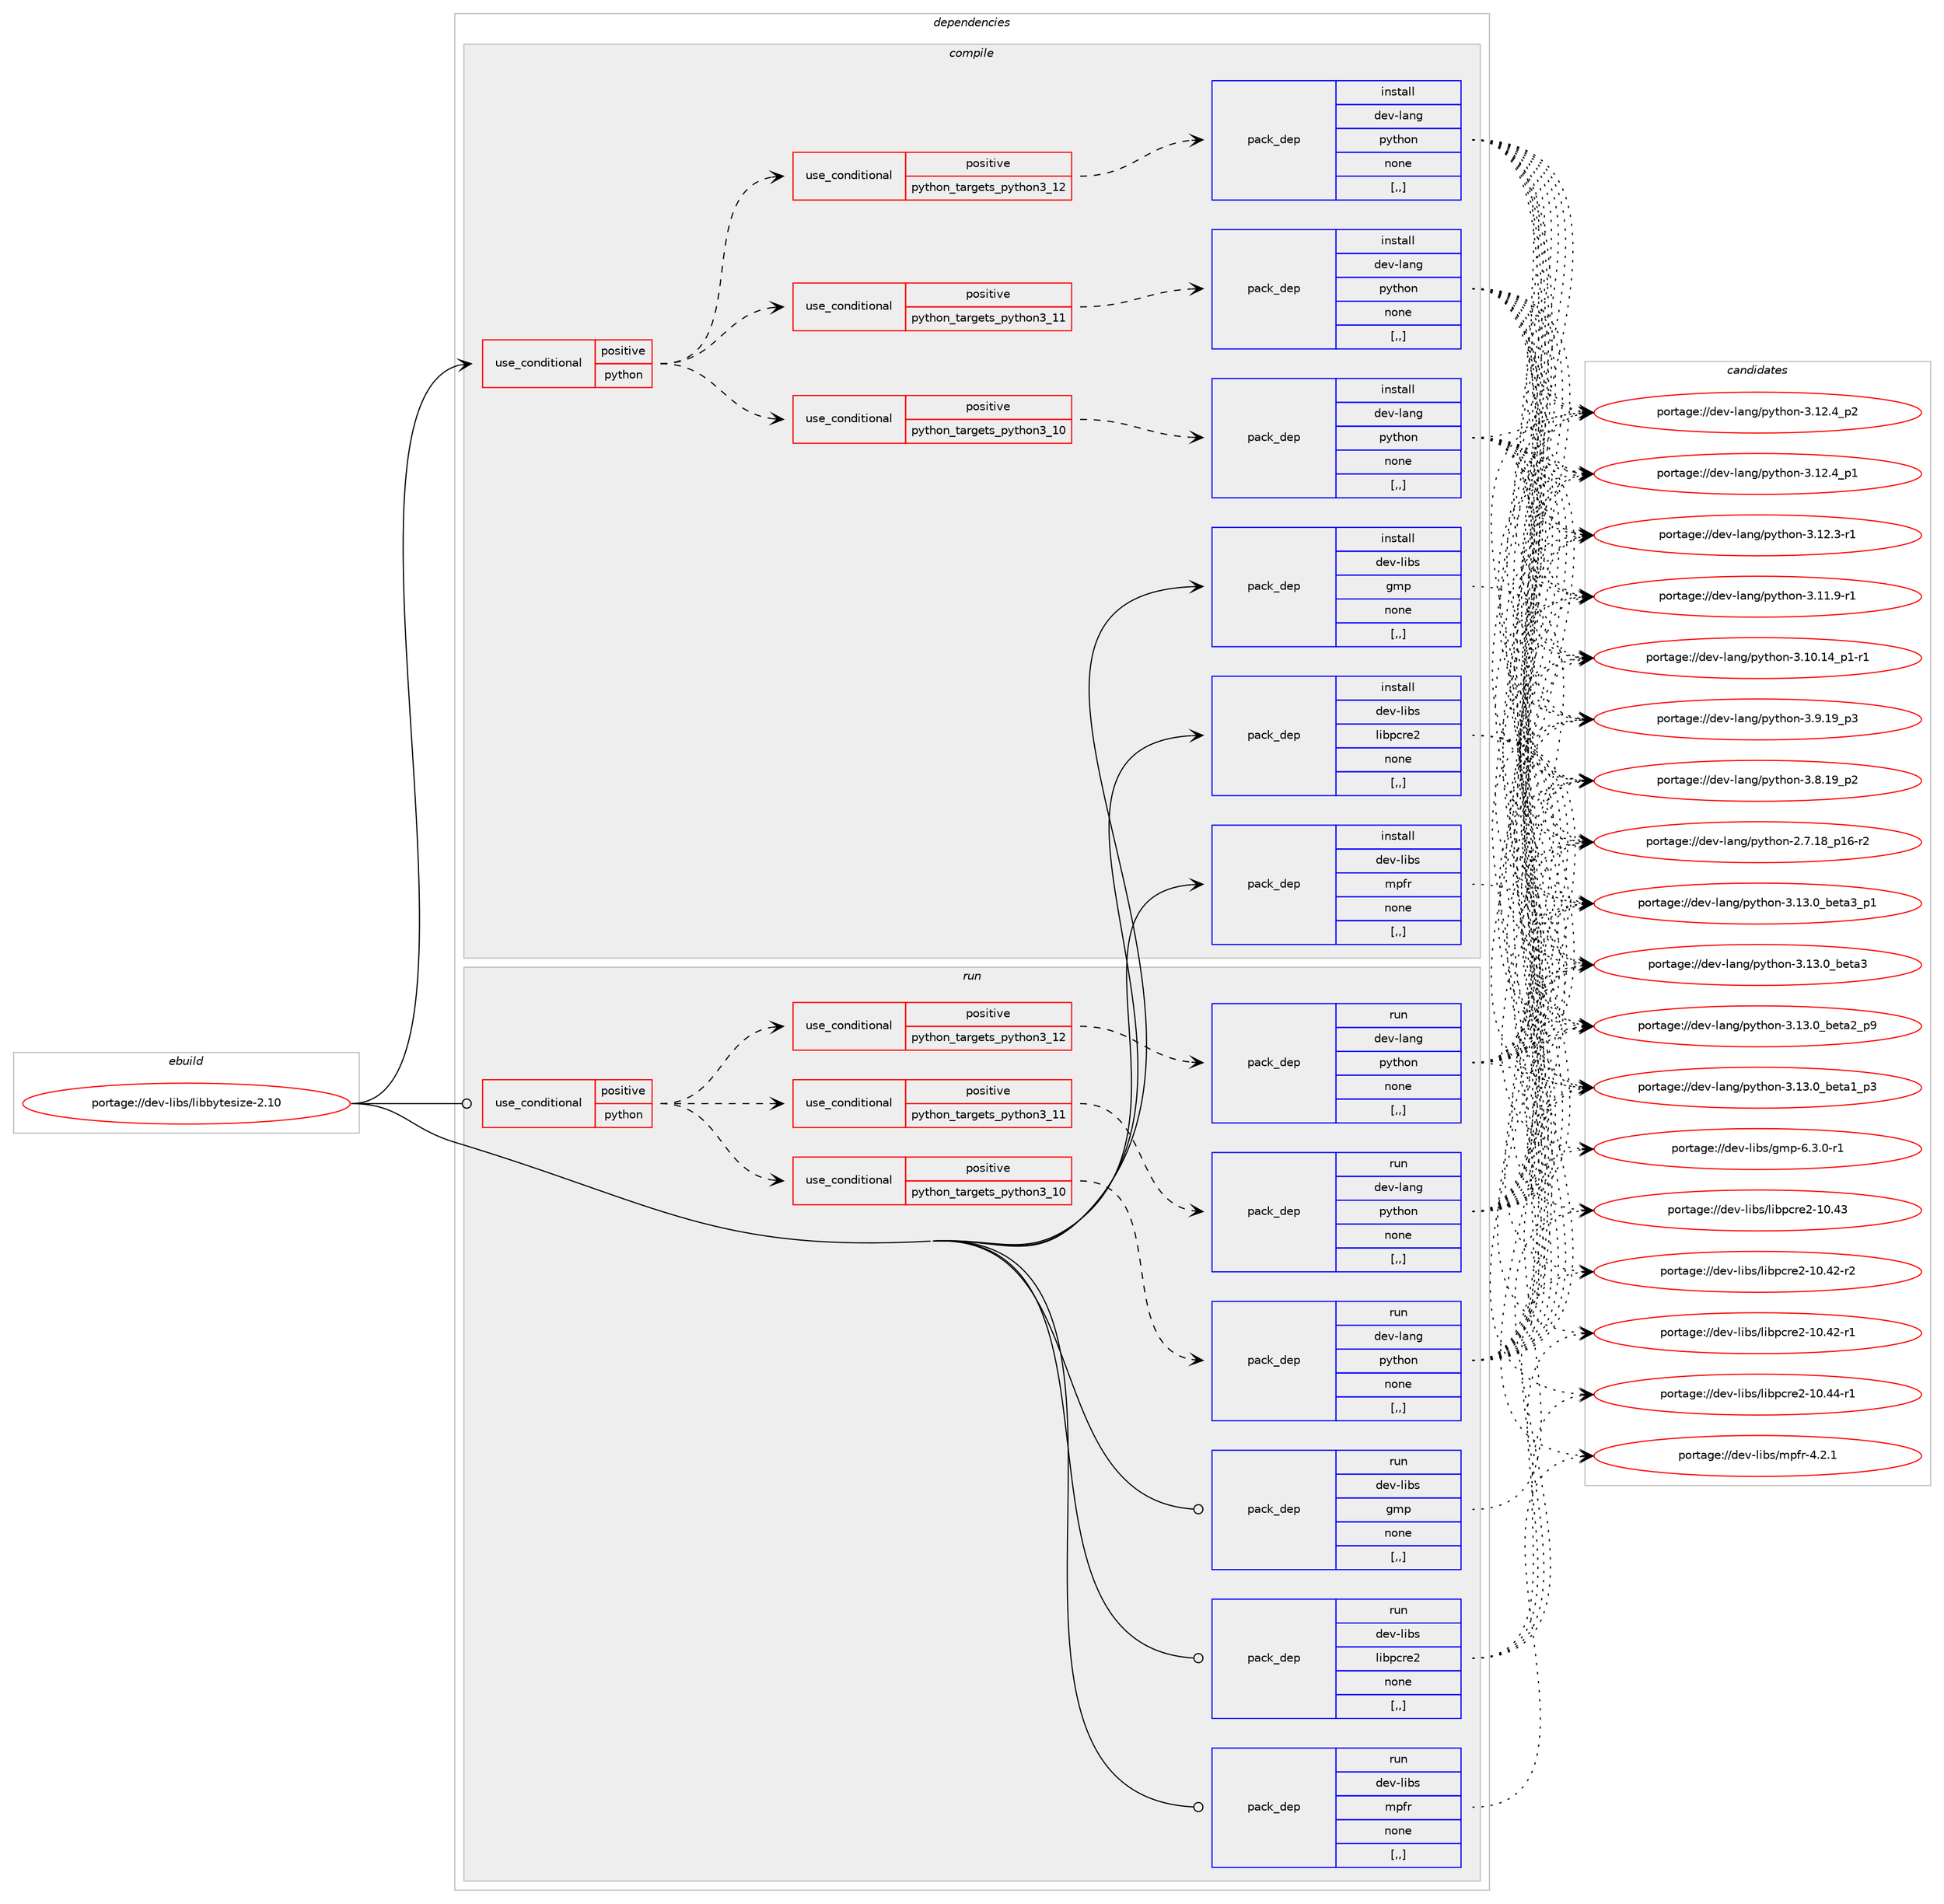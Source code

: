 digraph prolog {

# *************
# Graph options
# *************

newrank=true;
concentrate=true;
compound=true;
graph [rankdir=LR,fontname=Helvetica,fontsize=10,ranksep=1.5];#, ranksep=2.5, nodesep=0.2];
edge  [arrowhead=vee];
node  [fontname=Helvetica,fontsize=10];

# **********
# The ebuild
# **********

subgraph cluster_leftcol {
color=gray;
label=<<i>ebuild</i>>;
id [label="portage://dev-libs/libbytesize-2.10", color=red, width=4, href="../dev-libs/libbytesize-2.10.svg"];
}

# ****************
# The dependencies
# ****************

subgraph cluster_midcol {
color=gray;
label=<<i>dependencies</i>>;
subgraph cluster_compile {
fillcolor="#eeeeee";
style=filled;
label=<<i>compile</i>>;
subgraph cond26589 {
dependency108921 [label=<<TABLE BORDER="0" CELLBORDER="1" CELLSPACING="0" CELLPADDING="4"><TR><TD ROWSPAN="3" CELLPADDING="10">use_conditional</TD></TR><TR><TD>positive</TD></TR><TR><TD>python</TD></TR></TABLE>>, shape=none, color=red];
subgraph cond26590 {
dependency108922 [label=<<TABLE BORDER="0" CELLBORDER="1" CELLSPACING="0" CELLPADDING="4"><TR><TD ROWSPAN="3" CELLPADDING="10">use_conditional</TD></TR><TR><TD>positive</TD></TR><TR><TD>python_targets_python3_10</TD></TR></TABLE>>, shape=none, color=red];
subgraph pack81144 {
dependency108923 [label=<<TABLE BORDER="0" CELLBORDER="1" CELLSPACING="0" CELLPADDING="4" WIDTH="220"><TR><TD ROWSPAN="6" CELLPADDING="30">pack_dep</TD></TR><TR><TD WIDTH="110">install</TD></TR><TR><TD>dev-lang</TD></TR><TR><TD>python</TD></TR><TR><TD>none</TD></TR><TR><TD>[,,]</TD></TR></TABLE>>, shape=none, color=blue];
}
dependency108922:e -> dependency108923:w [weight=20,style="dashed",arrowhead="vee"];
}
dependency108921:e -> dependency108922:w [weight=20,style="dashed",arrowhead="vee"];
subgraph cond26591 {
dependency108924 [label=<<TABLE BORDER="0" CELLBORDER="1" CELLSPACING="0" CELLPADDING="4"><TR><TD ROWSPAN="3" CELLPADDING="10">use_conditional</TD></TR><TR><TD>positive</TD></TR><TR><TD>python_targets_python3_11</TD></TR></TABLE>>, shape=none, color=red];
subgraph pack81145 {
dependency108925 [label=<<TABLE BORDER="0" CELLBORDER="1" CELLSPACING="0" CELLPADDING="4" WIDTH="220"><TR><TD ROWSPAN="6" CELLPADDING="30">pack_dep</TD></TR><TR><TD WIDTH="110">install</TD></TR><TR><TD>dev-lang</TD></TR><TR><TD>python</TD></TR><TR><TD>none</TD></TR><TR><TD>[,,]</TD></TR></TABLE>>, shape=none, color=blue];
}
dependency108924:e -> dependency108925:w [weight=20,style="dashed",arrowhead="vee"];
}
dependency108921:e -> dependency108924:w [weight=20,style="dashed",arrowhead="vee"];
subgraph cond26592 {
dependency108926 [label=<<TABLE BORDER="0" CELLBORDER="1" CELLSPACING="0" CELLPADDING="4"><TR><TD ROWSPAN="3" CELLPADDING="10">use_conditional</TD></TR><TR><TD>positive</TD></TR><TR><TD>python_targets_python3_12</TD></TR></TABLE>>, shape=none, color=red];
subgraph pack81146 {
dependency108927 [label=<<TABLE BORDER="0" CELLBORDER="1" CELLSPACING="0" CELLPADDING="4" WIDTH="220"><TR><TD ROWSPAN="6" CELLPADDING="30">pack_dep</TD></TR><TR><TD WIDTH="110">install</TD></TR><TR><TD>dev-lang</TD></TR><TR><TD>python</TD></TR><TR><TD>none</TD></TR><TR><TD>[,,]</TD></TR></TABLE>>, shape=none, color=blue];
}
dependency108926:e -> dependency108927:w [weight=20,style="dashed",arrowhead="vee"];
}
dependency108921:e -> dependency108926:w [weight=20,style="dashed",arrowhead="vee"];
}
id:e -> dependency108921:w [weight=20,style="solid",arrowhead="vee"];
subgraph pack81147 {
dependency108928 [label=<<TABLE BORDER="0" CELLBORDER="1" CELLSPACING="0" CELLPADDING="4" WIDTH="220"><TR><TD ROWSPAN="6" CELLPADDING="30">pack_dep</TD></TR><TR><TD WIDTH="110">install</TD></TR><TR><TD>dev-libs</TD></TR><TR><TD>gmp</TD></TR><TR><TD>none</TD></TR><TR><TD>[,,]</TD></TR></TABLE>>, shape=none, color=blue];
}
id:e -> dependency108928:w [weight=20,style="solid",arrowhead="vee"];
subgraph pack81148 {
dependency108929 [label=<<TABLE BORDER="0" CELLBORDER="1" CELLSPACING="0" CELLPADDING="4" WIDTH="220"><TR><TD ROWSPAN="6" CELLPADDING="30">pack_dep</TD></TR><TR><TD WIDTH="110">install</TD></TR><TR><TD>dev-libs</TD></TR><TR><TD>libpcre2</TD></TR><TR><TD>none</TD></TR><TR><TD>[,,]</TD></TR></TABLE>>, shape=none, color=blue];
}
id:e -> dependency108929:w [weight=20,style="solid",arrowhead="vee"];
subgraph pack81149 {
dependency108930 [label=<<TABLE BORDER="0" CELLBORDER="1" CELLSPACING="0" CELLPADDING="4" WIDTH="220"><TR><TD ROWSPAN="6" CELLPADDING="30">pack_dep</TD></TR><TR><TD WIDTH="110">install</TD></TR><TR><TD>dev-libs</TD></TR><TR><TD>mpfr</TD></TR><TR><TD>none</TD></TR><TR><TD>[,,]</TD></TR></TABLE>>, shape=none, color=blue];
}
id:e -> dependency108930:w [weight=20,style="solid",arrowhead="vee"];
}
subgraph cluster_compileandrun {
fillcolor="#eeeeee";
style=filled;
label=<<i>compile and run</i>>;
}
subgraph cluster_run {
fillcolor="#eeeeee";
style=filled;
label=<<i>run</i>>;
subgraph cond26593 {
dependency108931 [label=<<TABLE BORDER="0" CELLBORDER="1" CELLSPACING="0" CELLPADDING="4"><TR><TD ROWSPAN="3" CELLPADDING="10">use_conditional</TD></TR><TR><TD>positive</TD></TR><TR><TD>python</TD></TR></TABLE>>, shape=none, color=red];
subgraph cond26594 {
dependency108932 [label=<<TABLE BORDER="0" CELLBORDER="1" CELLSPACING="0" CELLPADDING="4"><TR><TD ROWSPAN="3" CELLPADDING="10">use_conditional</TD></TR><TR><TD>positive</TD></TR><TR><TD>python_targets_python3_10</TD></TR></TABLE>>, shape=none, color=red];
subgraph pack81150 {
dependency108933 [label=<<TABLE BORDER="0" CELLBORDER="1" CELLSPACING="0" CELLPADDING="4" WIDTH="220"><TR><TD ROWSPAN="6" CELLPADDING="30">pack_dep</TD></TR><TR><TD WIDTH="110">run</TD></TR><TR><TD>dev-lang</TD></TR><TR><TD>python</TD></TR><TR><TD>none</TD></TR><TR><TD>[,,]</TD></TR></TABLE>>, shape=none, color=blue];
}
dependency108932:e -> dependency108933:w [weight=20,style="dashed",arrowhead="vee"];
}
dependency108931:e -> dependency108932:w [weight=20,style="dashed",arrowhead="vee"];
subgraph cond26595 {
dependency108934 [label=<<TABLE BORDER="0" CELLBORDER="1" CELLSPACING="0" CELLPADDING="4"><TR><TD ROWSPAN="3" CELLPADDING="10">use_conditional</TD></TR><TR><TD>positive</TD></TR><TR><TD>python_targets_python3_11</TD></TR></TABLE>>, shape=none, color=red];
subgraph pack81151 {
dependency108935 [label=<<TABLE BORDER="0" CELLBORDER="1" CELLSPACING="0" CELLPADDING="4" WIDTH="220"><TR><TD ROWSPAN="6" CELLPADDING="30">pack_dep</TD></TR><TR><TD WIDTH="110">run</TD></TR><TR><TD>dev-lang</TD></TR><TR><TD>python</TD></TR><TR><TD>none</TD></TR><TR><TD>[,,]</TD></TR></TABLE>>, shape=none, color=blue];
}
dependency108934:e -> dependency108935:w [weight=20,style="dashed",arrowhead="vee"];
}
dependency108931:e -> dependency108934:w [weight=20,style="dashed",arrowhead="vee"];
subgraph cond26596 {
dependency108936 [label=<<TABLE BORDER="0" CELLBORDER="1" CELLSPACING="0" CELLPADDING="4"><TR><TD ROWSPAN="3" CELLPADDING="10">use_conditional</TD></TR><TR><TD>positive</TD></TR><TR><TD>python_targets_python3_12</TD></TR></TABLE>>, shape=none, color=red];
subgraph pack81152 {
dependency108937 [label=<<TABLE BORDER="0" CELLBORDER="1" CELLSPACING="0" CELLPADDING="4" WIDTH="220"><TR><TD ROWSPAN="6" CELLPADDING="30">pack_dep</TD></TR><TR><TD WIDTH="110">run</TD></TR><TR><TD>dev-lang</TD></TR><TR><TD>python</TD></TR><TR><TD>none</TD></TR><TR><TD>[,,]</TD></TR></TABLE>>, shape=none, color=blue];
}
dependency108936:e -> dependency108937:w [weight=20,style="dashed",arrowhead="vee"];
}
dependency108931:e -> dependency108936:w [weight=20,style="dashed",arrowhead="vee"];
}
id:e -> dependency108931:w [weight=20,style="solid",arrowhead="odot"];
subgraph pack81153 {
dependency108938 [label=<<TABLE BORDER="0" CELLBORDER="1" CELLSPACING="0" CELLPADDING="4" WIDTH="220"><TR><TD ROWSPAN="6" CELLPADDING="30">pack_dep</TD></TR><TR><TD WIDTH="110">run</TD></TR><TR><TD>dev-libs</TD></TR><TR><TD>gmp</TD></TR><TR><TD>none</TD></TR><TR><TD>[,,]</TD></TR></TABLE>>, shape=none, color=blue];
}
id:e -> dependency108938:w [weight=20,style="solid",arrowhead="odot"];
subgraph pack81154 {
dependency108939 [label=<<TABLE BORDER="0" CELLBORDER="1" CELLSPACING="0" CELLPADDING="4" WIDTH="220"><TR><TD ROWSPAN="6" CELLPADDING="30">pack_dep</TD></TR><TR><TD WIDTH="110">run</TD></TR><TR><TD>dev-libs</TD></TR><TR><TD>libpcre2</TD></TR><TR><TD>none</TD></TR><TR><TD>[,,]</TD></TR></TABLE>>, shape=none, color=blue];
}
id:e -> dependency108939:w [weight=20,style="solid",arrowhead="odot"];
subgraph pack81155 {
dependency108940 [label=<<TABLE BORDER="0" CELLBORDER="1" CELLSPACING="0" CELLPADDING="4" WIDTH="220"><TR><TD ROWSPAN="6" CELLPADDING="30">pack_dep</TD></TR><TR><TD WIDTH="110">run</TD></TR><TR><TD>dev-libs</TD></TR><TR><TD>mpfr</TD></TR><TR><TD>none</TD></TR><TR><TD>[,,]</TD></TR></TABLE>>, shape=none, color=blue];
}
id:e -> dependency108940:w [weight=20,style="solid",arrowhead="odot"];
}
}

# **************
# The candidates
# **************

subgraph cluster_choices {
rank=same;
color=gray;
label=<<i>candidates</i>>;

subgraph choice81144 {
color=black;
nodesep=1;
choice10010111845108971101034711212111610411111045514649514648959810111697519511249 [label="portage://dev-lang/python-3.13.0_beta3_p1", color=red, width=4,href="../dev-lang/python-3.13.0_beta3_p1.svg"];
choice1001011184510897110103471121211161041111104551464951464895981011169751 [label="portage://dev-lang/python-3.13.0_beta3", color=red, width=4,href="../dev-lang/python-3.13.0_beta3.svg"];
choice10010111845108971101034711212111610411111045514649514648959810111697509511257 [label="portage://dev-lang/python-3.13.0_beta2_p9", color=red, width=4,href="../dev-lang/python-3.13.0_beta2_p9.svg"];
choice10010111845108971101034711212111610411111045514649514648959810111697499511251 [label="portage://dev-lang/python-3.13.0_beta1_p3", color=red, width=4,href="../dev-lang/python-3.13.0_beta1_p3.svg"];
choice100101118451089711010347112121116104111110455146495046529511250 [label="portage://dev-lang/python-3.12.4_p2", color=red, width=4,href="../dev-lang/python-3.12.4_p2.svg"];
choice100101118451089711010347112121116104111110455146495046529511249 [label="portage://dev-lang/python-3.12.4_p1", color=red, width=4,href="../dev-lang/python-3.12.4_p1.svg"];
choice100101118451089711010347112121116104111110455146495046514511449 [label="portage://dev-lang/python-3.12.3-r1", color=red, width=4,href="../dev-lang/python-3.12.3-r1.svg"];
choice100101118451089711010347112121116104111110455146494946574511449 [label="portage://dev-lang/python-3.11.9-r1", color=red, width=4,href="../dev-lang/python-3.11.9-r1.svg"];
choice100101118451089711010347112121116104111110455146494846495295112494511449 [label="portage://dev-lang/python-3.10.14_p1-r1", color=red, width=4,href="../dev-lang/python-3.10.14_p1-r1.svg"];
choice100101118451089711010347112121116104111110455146574649579511251 [label="portage://dev-lang/python-3.9.19_p3", color=red, width=4,href="../dev-lang/python-3.9.19_p3.svg"];
choice100101118451089711010347112121116104111110455146564649579511250 [label="portage://dev-lang/python-3.8.19_p2", color=red, width=4,href="../dev-lang/python-3.8.19_p2.svg"];
choice100101118451089711010347112121116104111110455046554649569511249544511450 [label="portage://dev-lang/python-2.7.18_p16-r2", color=red, width=4,href="../dev-lang/python-2.7.18_p16-r2.svg"];
dependency108923:e -> choice10010111845108971101034711212111610411111045514649514648959810111697519511249:w [style=dotted,weight="100"];
dependency108923:e -> choice1001011184510897110103471121211161041111104551464951464895981011169751:w [style=dotted,weight="100"];
dependency108923:e -> choice10010111845108971101034711212111610411111045514649514648959810111697509511257:w [style=dotted,weight="100"];
dependency108923:e -> choice10010111845108971101034711212111610411111045514649514648959810111697499511251:w [style=dotted,weight="100"];
dependency108923:e -> choice100101118451089711010347112121116104111110455146495046529511250:w [style=dotted,weight="100"];
dependency108923:e -> choice100101118451089711010347112121116104111110455146495046529511249:w [style=dotted,weight="100"];
dependency108923:e -> choice100101118451089711010347112121116104111110455146495046514511449:w [style=dotted,weight="100"];
dependency108923:e -> choice100101118451089711010347112121116104111110455146494946574511449:w [style=dotted,weight="100"];
dependency108923:e -> choice100101118451089711010347112121116104111110455146494846495295112494511449:w [style=dotted,weight="100"];
dependency108923:e -> choice100101118451089711010347112121116104111110455146574649579511251:w [style=dotted,weight="100"];
dependency108923:e -> choice100101118451089711010347112121116104111110455146564649579511250:w [style=dotted,weight="100"];
dependency108923:e -> choice100101118451089711010347112121116104111110455046554649569511249544511450:w [style=dotted,weight="100"];
}
subgraph choice81145 {
color=black;
nodesep=1;
choice10010111845108971101034711212111610411111045514649514648959810111697519511249 [label="portage://dev-lang/python-3.13.0_beta3_p1", color=red, width=4,href="../dev-lang/python-3.13.0_beta3_p1.svg"];
choice1001011184510897110103471121211161041111104551464951464895981011169751 [label="portage://dev-lang/python-3.13.0_beta3", color=red, width=4,href="../dev-lang/python-3.13.0_beta3.svg"];
choice10010111845108971101034711212111610411111045514649514648959810111697509511257 [label="portage://dev-lang/python-3.13.0_beta2_p9", color=red, width=4,href="../dev-lang/python-3.13.0_beta2_p9.svg"];
choice10010111845108971101034711212111610411111045514649514648959810111697499511251 [label="portage://dev-lang/python-3.13.0_beta1_p3", color=red, width=4,href="../dev-lang/python-3.13.0_beta1_p3.svg"];
choice100101118451089711010347112121116104111110455146495046529511250 [label="portage://dev-lang/python-3.12.4_p2", color=red, width=4,href="../dev-lang/python-3.12.4_p2.svg"];
choice100101118451089711010347112121116104111110455146495046529511249 [label="portage://dev-lang/python-3.12.4_p1", color=red, width=4,href="../dev-lang/python-3.12.4_p1.svg"];
choice100101118451089711010347112121116104111110455146495046514511449 [label="portage://dev-lang/python-3.12.3-r1", color=red, width=4,href="../dev-lang/python-3.12.3-r1.svg"];
choice100101118451089711010347112121116104111110455146494946574511449 [label="portage://dev-lang/python-3.11.9-r1", color=red, width=4,href="../dev-lang/python-3.11.9-r1.svg"];
choice100101118451089711010347112121116104111110455146494846495295112494511449 [label="portage://dev-lang/python-3.10.14_p1-r1", color=red, width=4,href="../dev-lang/python-3.10.14_p1-r1.svg"];
choice100101118451089711010347112121116104111110455146574649579511251 [label="portage://dev-lang/python-3.9.19_p3", color=red, width=4,href="../dev-lang/python-3.9.19_p3.svg"];
choice100101118451089711010347112121116104111110455146564649579511250 [label="portage://dev-lang/python-3.8.19_p2", color=red, width=4,href="../dev-lang/python-3.8.19_p2.svg"];
choice100101118451089711010347112121116104111110455046554649569511249544511450 [label="portage://dev-lang/python-2.7.18_p16-r2", color=red, width=4,href="../dev-lang/python-2.7.18_p16-r2.svg"];
dependency108925:e -> choice10010111845108971101034711212111610411111045514649514648959810111697519511249:w [style=dotted,weight="100"];
dependency108925:e -> choice1001011184510897110103471121211161041111104551464951464895981011169751:w [style=dotted,weight="100"];
dependency108925:e -> choice10010111845108971101034711212111610411111045514649514648959810111697509511257:w [style=dotted,weight="100"];
dependency108925:e -> choice10010111845108971101034711212111610411111045514649514648959810111697499511251:w [style=dotted,weight="100"];
dependency108925:e -> choice100101118451089711010347112121116104111110455146495046529511250:w [style=dotted,weight="100"];
dependency108925:e -> choice100101118451089711010347112121116104111110455146495046529511249:w [style=dotted,weight="100"];
dependency108925:e -> choice100101118451089711010347112121116104111110455146495046514511449:w [style=dotted,weight="100"];
dependency108925:e -> choice100101118451089711010347112121116104111110455146494946574511449:w [style=dotted,weight="100"];
dependency108925:e -> choice100101118451089711010347112121116104111110455146494846495295112494511449:w [style=dotted,weight="100"];
dependency108925:e -> choice100101118451089711010347112121116104111110455146574649579511251:w [style=dotted,weight="100"];
dependency108925:e -> choice100101118451089711010347112121116104111110455146564649579511250:w [style=dotted,weight="100"];
dependency108925:e -> choice100101118451089711010347112121116104111110455046554649569511249544511450:w [style=dotted,weight="100"];
}
subgraph choice81146 {
color=black;
nodesep=1;
choice10010111845108971101034711212111610411111045514649514648959810111697519511249 [label="portage://dev-lang/python-3.13.0_beta3_p1", color=red, width=4,href="../dev-lang/python-3.13.0_beta3_p1.svg"];
choice1001011184510897110103471121211161041111104551464951464895981011169751 [label="portage://dev-lang/python-3.13.0_beta3", color=red, width=4,href="../dev-lang/python-3.13.0_beta3.svg"];
choice10010111845108971101034711212111610411111045514649514648959810111697509511257 [label="portage://dev-lang/python-3.13.0_beta2_p9", color=red, width=4,href="../dev-lang/python-3.13.0_beta2_p9.svg"];
choice10010111845108971101034711212111610411111045514649514648959810111697499511251 [label="portage://dev-lang/python-3.13.0_beta1_p3", color=red, width=4,href="../dev-lang/python-3.13.0_beta1_p3.svg"];
choice100101118451089711010347112121116104111110455146495046529511250 [label="portage://dev-lang/python-3.12.4_p2", color=red, width=4,href="../dev-lang/python-3.12.4_p2.svg"];
choice100101118451089711010347112121116104111110455146495046529511249 [label="portage://dev-lang/python-3.12.4_p1", color=red, width=4,href="../dev-lang/python-3.12.4_p1.svg"];
choice100101118451089711010347112121116104111110455146495046514511449 [label="portage://dev-lang/python-3.12.3-r1", color=red, width=4,href="../dev-lang/python-3.12.3-r1.svg"];
choice100101118451089711010347112121116104111110455146494946574511449 [label="portage://dev-lang/python-3.11.9-r1", color=red, width=4,href="../dev-lang/python-3.11.9-r1.svg"];
choice100101118451089711010347112121116104111110455146494846495295112494511449 [label="portage://dev-lang/python-3.10.14_p1-r1", color=red, width=4,href="../dev-lang/python-3.10.14_p1-r1.svg"];
choice100101118451089711010347112121116104111110455146574649579511251 [label="portage://dev-lang/python-3.9.19_p3", color=red, width=4,href="../dev-lang/python-3.9.19_p3.svg"];
choice100101118451089711010347112121116104111110455146564649579511250 [label="portage://dev-lang/python-3.8.19_p2", color=red, width=4,href="../dev-lang/python-3.8.19_p2.svg"];
choice100101118451089711010347112121116104111110455046554649569511249544511450 [label="portage://dev-lang/python-2.7.18_p16-r2", color=red, width=4,href="../dev-lang/python-2.7.18_p16-r2.svg"];
dependency108927:e -> choice10010111845108971101034711212111610411111045514649514648959810111697519511249:w [style=dotted,weight="100"];
dependency108927:e -> choice1001011184510897110103471121211161041111104551464951464895981011169751:w [style=dotted,weight="100"];
dependency108927:e -> choice10010111845108971101034711212111610411111045514649514648959810111697509511257:w [style=dotted,weight="100"];
dependency108927:e -> choice10010111845108971101034711212111610411111045514649514648959810111697499511251:w [style=dotted,weight="100"];
dependency108927:e -> choice100101118451089711010347112121116104111110455146495046529511250:w [style=dotted,weight="100"];
dependency108927:e -> choice100101118451089711010347112121116104111110455146495046529511249:w [style=dotted,weight="100"];
dependency108927:e -> choice100101118451089711010347112121116104111110455146495046514511449:w [style=dotted,weight="100"];
dependency108927:e -> choice100101118451089711010347112121116104111110455146494946574511449:w [style=dotted,weight="100"];
dependency108927:e -> choice100101118451089711010347112121116104111110455146494846495295112494511449:w [style=dotted,weight="100"];
dependency108927:e -> choice100101118451089711010347112121116104111110455146574649579511251:w [style=dotted,weight="100"];
dependency108927:e -> choice100101118451089711010347112121116104111110455146564649579511250:w [style=dotted,weight="100"];
dependency108927:e -> choice100101118451089711010347112121116104111110455046554649569511249544511450:w [style=dotted,weight="100"];
}
subgraph choice81147 {
color=black;
nodesep=1;
choice1001011184510810598115471031091124554465146484511449 [label="portage://dev-libs/gmp-6.3.0-r1", color=red, width=4,href="../dev-libs/gmp-6.3.0-r1.svg"];
dependency108928:e -> choice1001011184510810598115471031091124554465146484511449:w [style=dotted,weight="100"];
}
subgraph choice81148 {
color=black;
nodesep=1;
choice1001011184510810598115471081059811299114101504549484652524511449 [label="portage://dev-libs/libpcre2-10.44-r1", color=red, width=4,href="../dev-libs/libpcre2-10.44-r1.svg"];
choice100101118451081059811547108105981129911410150454948465251 [label="portage://dev-libs/libpcre2-10.43", color=red, width=4,href="../dev-libs/libpcre2-10.43.svg"];
choice1001011184510810598115471081059811299114101504549484652504511450 [label="portage://dev-libs/libpcre2-10.42-r2", color=red, width=4,href="../dev-libs/libpcre2-10.42-r2.svg"];
choice1001011184510810598115471081059811299114101504549484652504511449 [label="portage://dev-libs/libpcre2-10.42-r1", color=red, width=4,href="../dev-libs/libpcre2-10.42-r1.svg"];
dependency108929:e -> choice1001011184510810598115471081059811299114101504549484652524511449:w [style=dotted,weight="100"];
dependency108929:e -> choice100101118451081059811547108105981129911410150454948465251:w [style=dotted,weight="100"];
dependency108929:e -> choice1001011184510810598115471081059811299114101504549484652504511450:w [style=dotted,weight="100"];
dependency108929:e -> choice1001011184510810598115471081059811299114101504549484652504511449:w [style=dotted,weight="100"];
}
subgraph choice81149 {
color=black;
nodesep=1;
choice100101118451081059811547109112102114455246504649 [label="portage://dev-libs/mpfr-4.2.1", color=red, width=4,href="../dev-libs/mpfr-4.2.1.svg"];
dependency108930:e -> choice100101118451081059811547109112102114455246504649:w [style=dotted,weight="100"];
}
subgraph choice81150 {
color=black;
nodesep=1;
choice10010111845108971101034711212111610411111045514649514648959810111697519511249 [label="portage://dev-lang/python-3.13.0_beta3_p1", color=red, width=4,href="../dev-lang/python-3.13.0_beta3_p1.svg"];
choice1001011184510897110103471121211161041111104551464951464895981011169751 [label="portage://dev-lang/python-3.13.0_beta3", color=red, width=4,href="../dev-lang/python-3.13.0_beta3.svg"];
choice10010111845108971101034711212111610411111045514649514648959810111697509511257 [label="portage://dev-lang/python-3.13.0_beta2_p9", color=red, width=4,href="../dev-lang/python-3.13.0_beta2_p9.svg"];
choice10010111845108971101034711212111610411111045514649514648959810111697499511251 [label="portage://dev-lang/python-3.13.0_beta1_p3", color=red, width=4,href="../dev-lang/python-3.13.0_beta1_p3.svg"];
choice100101118451089711010347112121116104111110455146495046529511250 [label="portage://dev-lang/python-3.12.4_p2", color=red, width=4,href="../dev-lang/python-3.12.4_p2.svg"];
choice100101118451089711010347112121116104111110455146495046529511249 [label="portage://dev-lang/python-3.12.4_p1", color=red, width=4,href="../dev-lang/python-3.12.4_p1.svg"];
choice100101118451089711010347112121116104111110455146495046514511449 [label="portage://dev-lang/python-3.12.3-r1", color=red, width=4,href="../dev-lang/python-3.12.3-r1.svg"];
choice100101118451089711010347112121116104111110455146494946574511449 [label="portage://dev-lang/python-3.11.9-r1", color=red, width=4,href="../dev-lang/python-3.11.9-r1.svg"];
choice100101118451089711010347112121116104111110455146494846495295112494511449 [label="portage://dev-lang/python-3.10.14_p1-r1", color=red, width=4,href="../dev-lang/python-3.10.14_p1-r1.svg"];
choice100101118451089711010347112121116104111110455146574649579511251 [label="portage://dev-lang/python-3.9.19_p3", color=red, width=4,href="../dev-lang/python-3.9.19_p3.svg"];
choice100101118451089711010347112121116104111110455146564649579511250 [label="portage://dev-lang/python-3.8.19_p2", color=red, width=4,href="../dev-lang/python-3.8.19_p2.svg"];
choice100101118451089711010347112121116104111110455046554649569511249544511450 [label="portage://dev-lang/python-2.7.18_p16-r2", color=red, width=4,href="../dev-lang/python-2.7.18_p16-r2.svg"];
dependency108933:e -> choice10010111845108971101034711212111610411111045514649514648959810111697519511249:w [style=dotted,weight="100"];
dependency108933:e -> choice1001011184510897110103471121211161041111104551464951464895981011169751:w [style=dotted,weight="100"];
dependency108933:e -> choice10010111845108971101034711212111610411111045514649514648959810111697509511257:w [style=dotted,weight="100"];
dependency108933:e -> choice10010111845108971101034711212111610411111045514649514648959810111697499511251:w [style=dotted,weight="100"];
dependency108933:e -> choice100101118451089711010347112121116104111110455146495046529511250:w [style=dotted,weight="100"];
dependency108933:e -> choice100101118451089711010347112121116104111110455146495046529511249:w [style=dotted,weight="100"];
dependency108933:e -> choice100101118451089711010347112121116104111110455146495046514511449:w [style=dotted,weight="100"];
dependency108933:e -> choice100101118451089711010347112121116104111110455146494946574511449:w [style=dotted,weight="100"];
dependency108933:e -> choice100101118451089711010347112121116104111110455146494846495295112494511449:w [style=dotted,weight="100"];
dependency108933:e -> choice100101118451089711010347112121116104111110455146574649579511251:w [style=dotted,weight="100"];
dependency108933:e -> choice100101118451089711010347112121116104111110455146564649579511250:w [style=dotted,weight="100"];
dependency108933:e -> choice100101118451089711010347112121116104111110455046554649569511249544511450:w [style=dotted,weight="100"];
}
subgraph choice81151 {
color=black;
nodesep=1;
choice10010111845108971101034711212111610411111045514649514648959810111697519511249 [label="portage://dev-lang/python-3.13.0_beta3_p1", color=red, width=4,href="../dev-lang/python-3.13.0_beta3_p1.svg"];
choice1001011184510897110103471121211161041111104551464951464895981011169751 [label="portage://dev-lang/python-3.13.0_beta3", color=red, width=4,href="../dev-lang/python-3.13.0_beta3.svg"];
choice10010111845108971101034711212111610411111045514649514648959810111697509511257 [label="portage://dev-lang/python-3.13.0_beta2_p9", color=red, width=4,href="../dev-lang/python-3.13.0_beta2_p9.svg"];
choice10010111845108971101034711212111610411111045514649514648959810111697499511251 [label="portage://dev-lang/python-3.13.0_beta1_p3", color=red, width=4,href="../dev-lang/python-3.13.0_beta1_p3.svg"];
choice100101118451089711010347112121116104111110455146495046529511250 [label="portage://dev-lang/python-3.12.4_p2", color=red, width=4,href="../dev-lang/python-3.12.4_p2.svg"];
choice100101118451089711010347112121116104111110455146495046529511249 [label="portage://dev-lang/python-3.12.4_p1", color=red, width=4,href="../dev-lang/python-3.12.4_p1.svg"];
choice100101118451089711010347112121116104111110455146495046514511449 [label="portage://dev-lang/python-3.12.3-r1", color=red, width=4,href="../dev-lang/python-3.12.3-r1.svg"];
choice100101118451089711010347112121116104111110455146494946574511449 [label="portage://dev-lang/python-3.11.9-r1", color=red, width=4,href="../dev-lang/python-3.11.9-r1.svg"];
choice100101118451089711010347112121116104111110455146494846495295112494511449 [label="portage://dev-lang/python-3.10.14_p1-r1", color=red, width=4,href="../dev-lang/python-3.10.14_p1-r1.svg"];
choice100101118451089711010347112121116104111110455146574649579511251 [label="portage://dev-lang/python-3.9.19_p3", color=red, width=4,href="../dev-lang/python-3.9.19_p3.svg"];
choice100101118451089711010347112121116104111110455146564649579511250 [label="portage://dev-lang/python-3.8.19_p2", color=red, width=4,href="../dev-lang/python-3.8.19_p2.svg"];
choice100101118451089711010347112121116104111110455046554649569511249544511450 [label="portage://dev-lang/python-2.7.18_p16-r2", color=red, width=4,href="../dev-lang/python-2.7.18_p16-r2.svg"];
dependency108935:e -> choice10010111845108971101034711212111610411111045514649514648959810111697519511249:w [style=dotted,weight="100"];
dependency108935:e -> choice1001011184510897110103471121211161041111104551464951464895981011169751:w [style=dotted,weight="100"];
dependency108935:e -> choice10010111845108971101034711212111610411111045514649514648959810111697509511257:w [style=dotted,weight="100"];
dependency108935:e -> choice10010111845108971101034711212111610411111045514649514648959810111697499511251:w [style=dotted,weight="100"];
dependency108935:e -> choice100101118451089711010347112121116104111110455146495046529511250:w [style=dotted,weight="100"];
dependency108935:e -> choice100101118451089711010347112121116104111110455146495046529511249:w [style=dotted,weight="100"];
dependency108935:e -> choice100101118451089711010347112121116104111110455146495046514511449:w [style=dotted,weight="100"];
dependency108935:e -> choice100101118451089711010347112121116104111110455146494946574511449:w [style=dotted,weight="100"];
dependency108935:e -> choice100101118451089711010347112121116104111110455146494846495295112494511449:w [style=dotted,weight="100"];
dependency108935:e -> choice100101118451089711010347112121116104111110455146574649579511251:w [style=dotted,weight="100"];
dependency108935:e -> choice100101118451089711010347112121116104111110455146564649579511250:w [style=dotted,weight="100"];
dependency108935:e -> choice100101118451089711010347112121116104111110455046554649569511249544511450:w [style=dotted,weight="100"];
}
subgraph choice81152 {
color=black;
nodesep=1;
choice10010111845108971101034711212111610411111045514649514648959810111697519511249 [label="portage://dev-lang/python-3.13.0_beta3_p1", color=red, width=4,href="../dev-lang/python-3.13.0_beta3_p1.svg"];
choice1001011184510897110103471121211161041111104551464951464895981011169751 [label="portage://dev-lang/python-3.13.0_beta3", color=red, width=4,href="../dev-lang/python-3.13.0_beta3.svg"];
choice10010111845108971101034711212111610411111045514649514648959810111697509511257 [label="portage://dev-lang/python-3.13.0_beta2_p9", color=red, width=4,href="../dev-lang/python-3.13.0_beta2_p9.svg"];
choice10010111845108971101034711212111610411111045514649514648959810111697499511251 [label="portage://dev-lang/python-3.13.0_beta1_p3", color=red, width=4,href="../dev-lang/python-3.13.0_beta1_p3.svg"];
choice100101118451089711010347112121116104111110455146495046529511250 [label="portage://dev-lang/python-3.12.4_p2", color=red, width=4,href="../dev-lang/python-3.12.4_p2.svg"];
choice100101118451089711010347112121116104111110455146495046529511249 [label="portage://dev-lang/python-3.12.4_p1", color=red, width=4,href="../dev-lang/python-3.12.4_p1.svg"];
choice100101118451089711010347112121116104111110455146495046514511449 [label="portage://dev-lang/python-3.12.3-r1", color=red, width=4,href="../dev-lang/python-3.12.3-r1.svg"];
choice100101118451089711010347112121116104111110455146494946574511449 [label="portage://dev-lang/python-3.11.9-r1", color=red, width=4,href="../dev-lang/python-3.11.9-r1.svg"];
choice100101118451089711010347112121116104111110455146494846495295112494511449 [label="portage://dev-lang/python-3.10.14_p1-r1", color=red, width=4,href="../dev-lang/python-3.10.14_p1-r1.svg"];
choice100101118451089711010347112121116104111110455146574649579511251 [label="portage://dev-lang/python-3.9.19_p3", color=red, width=4,href="../dev-lang/python-3.9.19_p3.svg"];
choice100101118451089711010347112121116104111110455146564649579511250 [label="portage://dev-lang/python-3.8.19_p2", color=red, width=4,href="../dev-lang/python-3.8.19_p2.svg"];
choice100101118451089711010347112121116104111110455046554649569511249544511450 [label="portage://dev-lang/python-2.7.18_p16-r2", color=red, width=4,href="../dev-lang/python-2.7.18_p16-r2.svg"];
dependency108937:e -> choice10010111845108971101034711212111610411111045514649514648959810111697519511249:w [style=dotted,weight="100"];
dependency108937:e -> choice1001011184510897110103471121211161041111104551464951464895981011169751:w [style=dotted,weight="100"];
dependency108937:e -> choice10010111845108971101034711212111610411111045514649514648959810111697509511257:w [style=dotted,weight="100"];
dependency108937:e -> choice10010111845108971101034711212111610411111045514649514648959810111697499511251:w [style=dotted,weight="100"];
dependency108937:e -> choice100101118451089711010347112121116104111110455146495046529511250:w [style=dotted,weight="100"];
dependency108937:e -> choice100101118451089711010347112121116104111110455146495046529511249:w [style=dotted,weight="100"];
dependency108937:e -> choice100101118451089711010347112121116104111110455146495046514511449:w [style=dotted,weight="100"];
dependency108937:e -> choice100101118451089711010347112121116104111110455146494946574511449:w [style=dotted,weight="100"];
dependency108937:e -> choice100101118451089711010347112121116104111110455146494846495295112494511449:w [style=dotted,weight="100"];
dependency108937:e -> choice100101118451089711010347112121116104111110455146574649579511251:w [style=dotted,weight="100"];
dependency108937:e -> choice100101118451089711010347112121116104111110455146564649579511250:w [style=dotted,weight="100"];
dependency108937:e -> choice100101118451089711010347112121116104111110455046554649569511249544511450:w [style=dotted,weight="100"];
}
subgraph choice81153 {
color=black;
nodesep=1;
choice1001011184510810598115471031091124554465146484511449 [label="portage://dev-libs/gmp-6.3.0-r1", color=red, width=4,href="../dev-libs/gmp-6.3.0-r1.svg"];
dependency108938:e -> choice1001011184510810598115471031091124554465146484511449:w [style=dotted,weight="100"];
}
subgraph choice81154 {
color=black;
nodesep=1;
choice1001011184510810598115471081059811299114101504549484652524511449 [label="portage://dev-libs/libpcre2-10.44-r1", color=red, width=4,href="../dev-libs/libpcre2-10.44-r1.svg"];
choice100101118451081059811547108105981129911410150454948465251 [label="portage://dev-libs/libpcre2-10.43", color=red, width=4,href="../dev-libs/libpcre2-10.43.svg"];
choice1001011184510810598115471081059811299114101504549484652504511450 [label="portage://dev-libs/libpcre2-10.42-r2", color=red, width=4,href="../dev-libs/libpcre2-10.42-r2.svg"];
choice1001011184510810598115471081059811299114101504549484652504511449 [label="portage://dev-libs/libpcre2-10.42-r1", color=red, width=4,href="../dev-libs/libpcre2-10.42-r1.svg"];
dependency108939:e -> choice1001011184510810598115471081059811299114101504549484652524511449:w [style=dotted,weight="100"];
dependency108939:e -> choice100101118451081059811547108105981129911410150454948465251:w [style=dotted,weight="100"];
dependency108939:e -> choice1001011184510810598115471081059811299114101504549484652504511450:w [style=dotted,weight="100"];
dependency108939:e -> choice1001011184510810598115471081059811299114101504549484652504511449:w [style=dotted,weight="100"];
}
subgraph choice81155 {
color=black;
nodesep=1;
choice100101118451081059811547109112102114455246504649 [label="portage://dev-libs/mpfr-4.2.1", color=red, width=4,href="../dev-libs/mpfr-4.2.1.svg"];
dependency108940:e -> choice100101118451081059811547109112102114455246504649:w [style=dotted,weight="100"];
}
}

}
